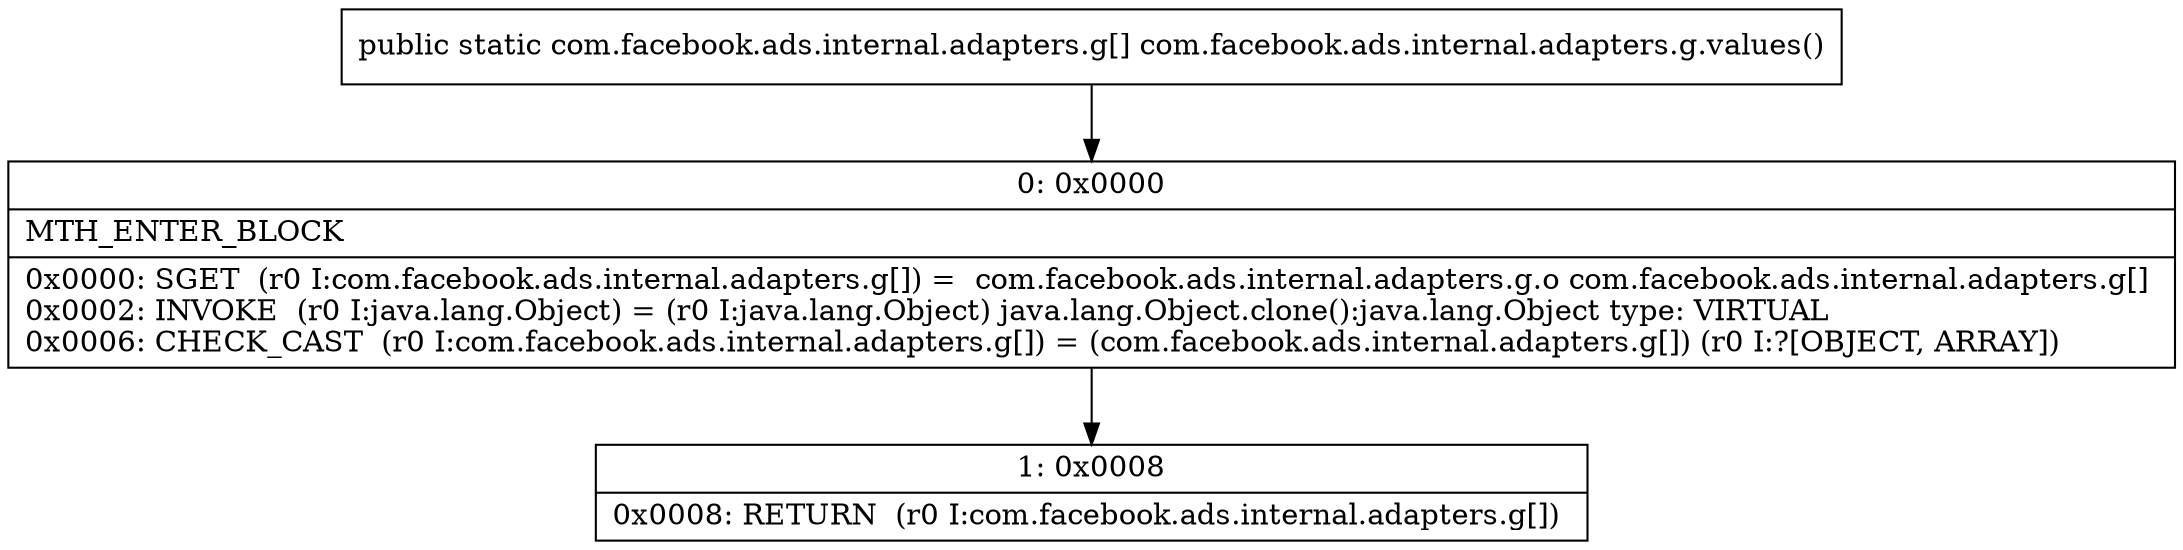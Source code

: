 digraph "CFG forcom.facebook.ads.internal.adapters.g.values()[Lcom\/facebook\/ads\/internal\/adapters\/g;" {
Node_0 [shape=record,label="{0\:\ 0x0000|MTH_ENTER_BLOCK\l|0x0000: SGET  (r0 I:com.facebook.ads.internal.adapters.g[]) =  com.facebook.ads.internal.adapters.g.o com.facebook.ads.internal.adapters.g[] \l0x0002: INVOKE  (r0 I:java.lang.Object) = (r0 I:java.lang.Object) java.lang.Object.clone():java.lang.Object type: VIRTUAL \l0x0006: CHECK_CAST  (r0 I:com.facebook.ads.internal.adapters.g[]) = (com.facebook.ads.internal.adapters.g[]) (r0 I:?[OBJECT, ARRAY]) \l}"];
Node_1 [shape=record,label="{1\:\ 0x0008|0x0008: RETURN  (r0 I:com.facebook.ads.internal.adapters.g[]) \l}"];
MethodNode[shape=record,label="{public static com.facebook.ads.internal.adapters.g[] com.facebook.ads.internal.adapters.g.values() }"];
MethodNode -> Node_0;
Node_0 -> Node_1;
}

